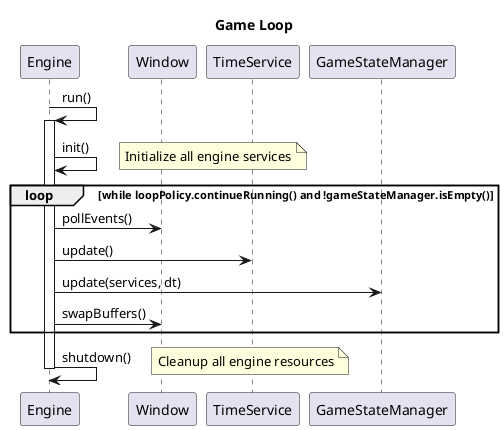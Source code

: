 @startuml
title Game Loop

participant Engine
participant Window
participant TimeService
participant GameStateManager

Engine -> Engine: run()
activate Engine

Engine -> Engine: init()
note right: Initialize all engine services

loop while loopPolicy.continueRunning() and !gameStateManager.isEmpty()
    Engine -> Window: pollEvents()
    Engine -> TimeService: update()
    Engine -> GameStateManager: update(services, dt)
    Engine -> Window: swapBuffers()
end

Engine -> Engine: shutdown()
note right: Cleanup all engine resources

deactivate Engine

@enduml
